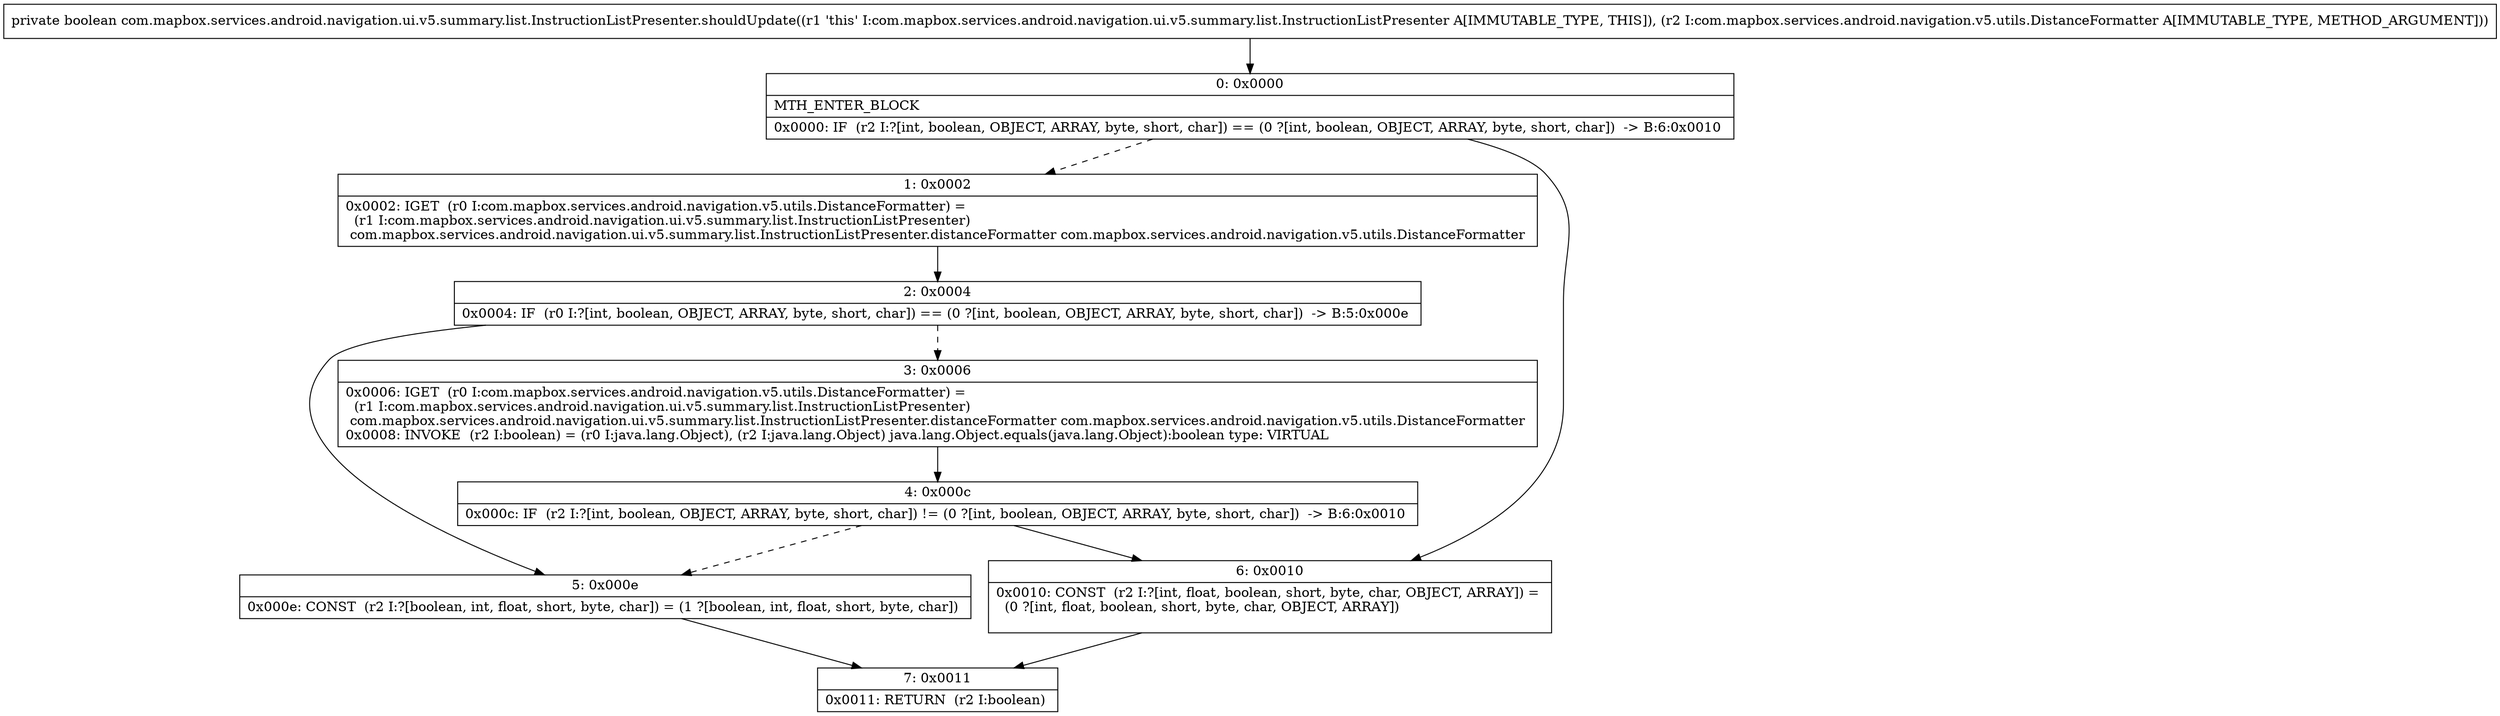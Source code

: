 digraph "CFG forcom.mapbox.services.android.navigation.ui.v5.summary.list.InstructionListPresenter.shouldUpdate(Lcom\/mapbox\/services\/android\/navigation\/v5\/utils\/DistanceFormatter;)Z" {
Node_0 [shape=record,label="{0\:\ 0x0000|MTH_ENTER_BLOCK\l|0x0000: IF  (r2 I:?[int, boolean, OBJECT, ARRAY, byte, short, char]) == (0 ?[int, boolean, OBJECT, ARRAY, byte, short, char])  \-\> B:6:0x0010 \l}"];
Node_1 [shape=record,label="{1\:\ 0x0002|0x0002: IGET  (r0 I:com.mapbox.services.android.navigation.v5.utils.DistanceFormatter) = \l  (r1 I:com.mapbox.services.android.navigation.ui.v5.summary.list.InstructionListPresenter)\l com.mapbox.services.android.navigation.ui.v5.summary.list.InstructionListPresenter.distanceFormatter com.mapbox.services.android.navigation.v5.utils.DistanceFormatter \l}"];
Node_2 [shape=record,label="{2\:\ 0x0004|0x0004: IF  (r0 I:?[int, boolean, OBJECT, ARRAY, byte, short, char]) == (0 ?[int, boolean, OBJECT, ARRAY, byte, short, char])  \-\> B:5:0x000e \l}"];
Node_3 [shape=record,label="{3\:\ 0x0006|0x0006: IGET  (r0 I:com.mapbox.services.android.navigation.v5.utils.DistanceFormatter) = \l  (r1 I:com.mapbox.services.android.navigation.ui.v5.summary.list.InstructionListPresenter)\l com.mapbox.services.android.navigation.ui.v5.summary.list.InstructionListPresenter.distanceFormatter com.mapbox.services.android.navigation.v5.utils.DistanceFormatter \l0x0008: INVOKE  (r2 I:boolean) = (r0 I:java.lang.Object), (r2 I:java.lang.Object) java.lang.Object.equals(java.lang.Object):boolean type: VIRTUAL \l}"];
Node_4 [shape=record,label="{4\:\ 0x000c|0x000c: IF  (r2 I:?[int, boolean, OBJECT, ARRAY, byte, short, char]) != (0 ?[int, boolean, OBJECT, ARRAY, byte, short, char])  \-\> B:6:0x0010 \l}"];
Node_5 [shape=record,label="{5\:\ 0x000e|0x000e: CONST  (r2 I:?[boolean, int, float, short, byte, char]) = (1 ?[boolean, int, float, short, byte, char]) \l}"];
Node_6 [shape=record,label="{6\:\ 0x0010|0x0010: CONST  (r2 I:?[int, float, boolean, short, byte, char, OBJECT, ARRAY]) = \l  (0 ?[int, float, boolean, short, byte, char, OBJECT, ARRAY])\l \l}"];
Node_7 [shape=record,label="{7\:\ 0x0011|0x0011: RETURN  (r2 I:boolean) \l}"];
MethodNode[shape=record,label="{private boolean com.mapbox.services.android.navigation.ui.v5.summary.list.InstructionListPresenter.shouldUpdate((r1 'this' I:com.mapbox.services.android.navigation.ui.v5.summary.list.InstructionListPresenter A[IMMUTABLE_TYPE, THIS]), (r2 I:com.mapbox.services.android.navigation.v5.utils.DistanceFormatter A[IMMUTABLE_TYPE, METHOD_ARGUMENT])) }"];
MethodNode -> Node_0;
Node_0 -> Node_1[style=dashed];
Node_0 -> Node_6;
Node_1 -> Node_2;
Node_2 -> Node_3[style=dashed];
Node_2 -> Node_5;
Node_3 -> Node_4;
Node_4 -> Node_5[style=dashed];
Node_4 -> Node_6;
Node_5 -> Node_7;
Node_6 -> Node_7;
}

